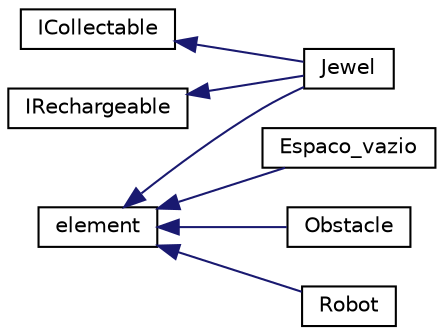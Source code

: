 digraph "Graphical Class Hierarchy"
{
 // LATEX_PDF_SIZE
  edge [fontname="Helvetica",fontsize="10",labelfontname="Helvetica",labelfontsize="10"];
  node [fontname="Helvetica",fontsize="10",shape=record];
  rankdir="LR";
  Node0 [label="element",height=0.2,width=0.4,color="black", fillcolor="white", style="filled",URL="$classelement.html",tooltip=" "];
  Node0 -> Node1 [dir="back",color="midnightblue",fontsize="10",style="solid",fontname="Helvetica"];
  Node1 [label="Espaco_vazio",height=0.2,width=0.4,color="black", fillcolor="white", style="filled",URL="$classEspaco__vazio.html",tooltip=" "];
  Node0 -> Node2 [dir="back",color="midnightblue",fontsize="10",style="solid",fontname="Helvetica"];
  Node2 [label="Jewel",height=0.2,width=0.4,color="black", fillcolor="white", style="filled",URL="$classJewel.html",tooltip=" "];
  Node0 -> Node3 [dir="back",color="midnightblue",fontsize="10",style="solid",fontname="Helvetica"];
  Node3 [label="Obstacle",height=0.2,width=0.4,color="black", fillcolor="white", style="filled",URL="$classObstacle.html",tooltip=" "];
  Node0 -> Node4 [dir="back",color="midnightblue",fontsize="10",style="solid",fontname="Helvetica"];
  Node4 [label="Robot",height=0.2,width=0.4,color="black", fillcolor="white", style="filled",URL="$classRobot.html",tooltip=" "];
  Node6 [label="ICollectable",height=0.2,width=0.4,color="black", fillcolor="white", style="filled",URL="$interfaceICollectable.html",tooltip=" "];
  Node6 -> Node2 [dir="back",color="midnightblue",fontsize="10",style="solid",fontname="Helvetica"];
  Node7 [label="IRechargeable",height=0.2,width=0.4,color="black", fillcolor="white", style="filled",URL="$interfaceIRechargeable.html",tooltip=" "];
  Node7 -> Node2 [dir="back",color="midnightblue",fontsize="10",style="solid",fontname="Helvetica"];
}
